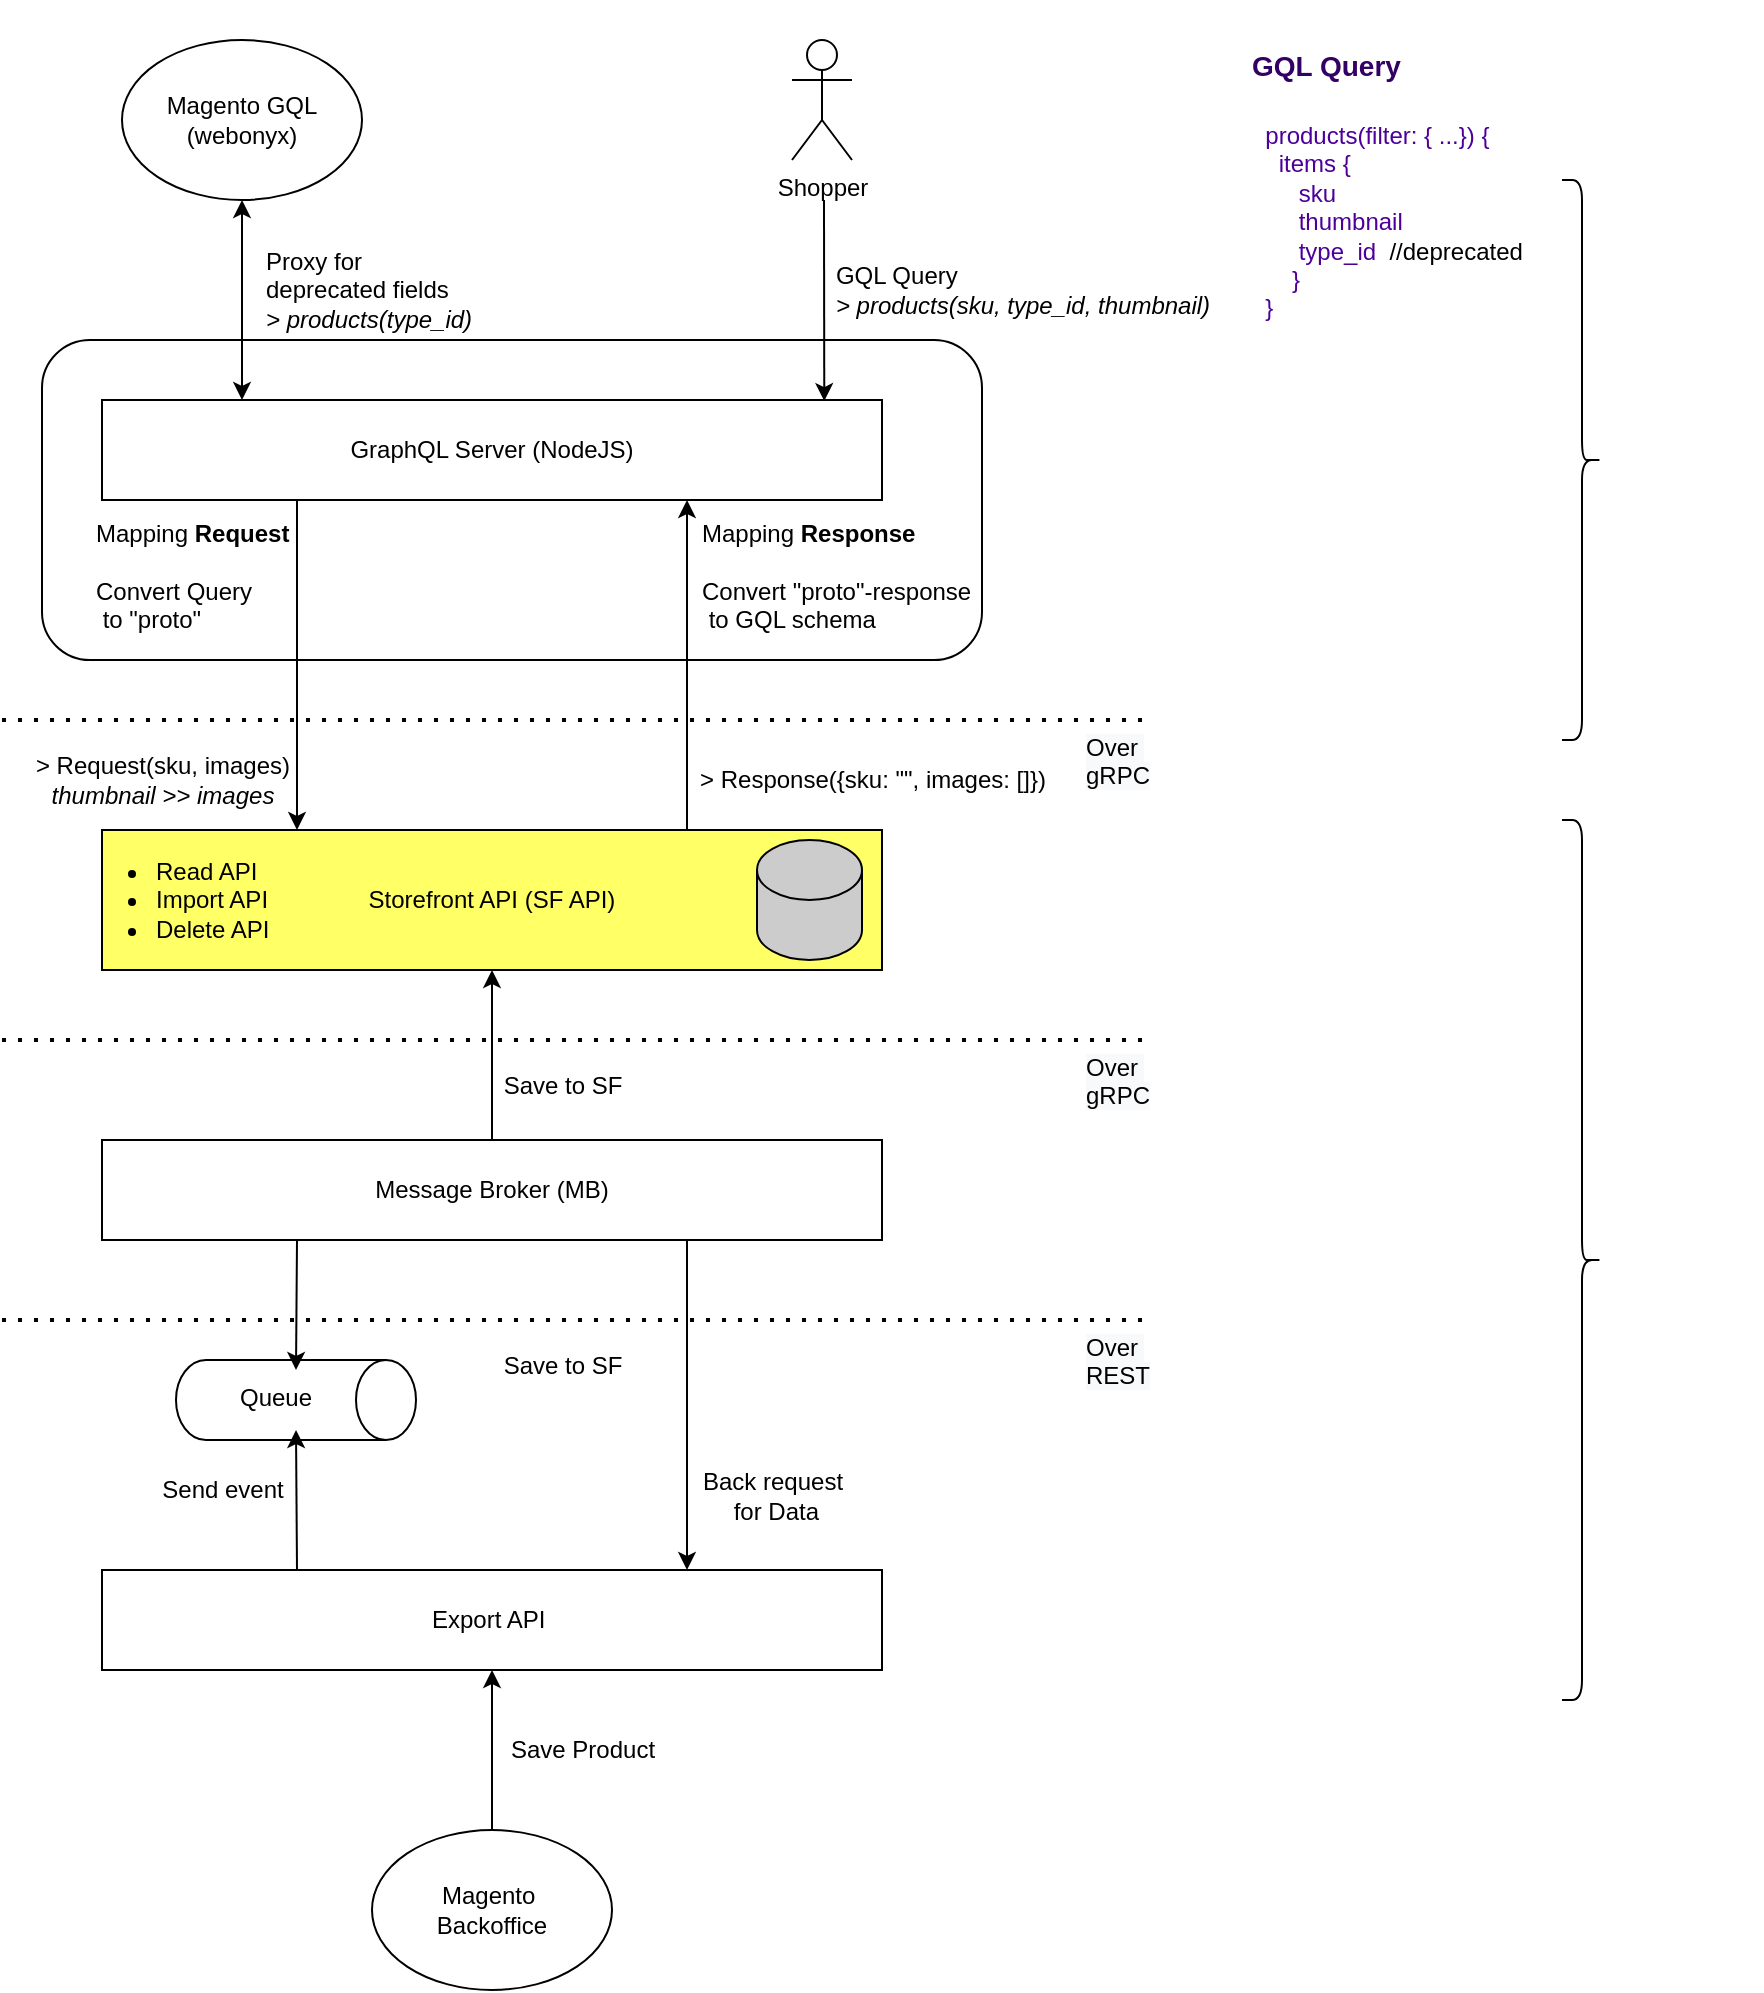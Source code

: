 <mxfile version="13.6.2" type="github">
  <diagram id="z_3OlUZgvgA4r3jRaCpC" name="Page-1">
    <mxGraphModel dx="1388" dy="1762" grid="1" gridSize="10" guides="1" tooltips="1" connect="1" arrows="1" fold="1" page="1" pageScale="1" pageWidth="850" pageHeight="1100" math="0" shadow="0">
      <root>
        <mxCell id="0" />
        <mxCell id="1" parent="0" />
        <mxCell id="u7dwvrxe1WehzBrC3Dti-39" value="" style="rounded=1;whiteSpace=wrap;html=1;" vertex="1" parent="1">
          <mxGeometry x="50" y="160" width="470" height="160" as="geometry" />
        </mxCell>
        <mxCell id="u7dwvrxe1WehzBrC3Dti-1" value="Export API&amp;nbsp;" style="rounded=0;whiteSpace=wrap;html=1;" vertex="1" parent="1">
          <mxGeometry x="80" y="775" width="390" height="50" as="geometry" />
        </mxCell>
        <mxCell id="u7dwvrxe1WehzBrC3Dti-2" value="Message Broker (MB)" style="rounded=0;whiteSpace=wrap;html=1;" vertex="1" parent="1">
          <mxGeometry x="80" y="560" width="390" height="50" as="geometry" />
        </mxCell>
        <mxCell id="u7dwvrxe1WehzBrC3Dti-3" value="Storefront API (SF API)" style="rounded=0;whiteSpace=wrap;html=1;fillColor=#FFFF66;" vertex="1" parent="1">
          <mxGeometry x="80" y="405" width="390" height="70" as="geometry" />
        </mxCell>
        <mxCell id="u7dwvrxe1WehzBrC3Dti-4" value="GraphQL Server (NodeJS)" style="rounded=0;whiteSpace=wrap;html=1;" vertex="1" parent="1">
          <mxGeometry x="80" y="190" width="390" height="50" as="geometry" />
        </mxCell>
        <mxCell id="u7dwvrxe1WehzBrC3Dti-15" value="" style="endArrow=classic;html=1;exitX=0.25;exitY=1;exitDx=0;exitDy=0;entryX=0.25;entryY=0;entryDx=0;entryDy=0;" edge="1" parent="1" source="u7dwvrxe1WehzBrC3Dti-4" target="u7dwvrxe1WehzBrC3Dti-3">
          <mxGeometry width="50" height="50" relative="1" as="geometry">
            <mxPoint x="190" y="370" as="sourcePoint" />
            <mxPoint x="240" y="320" as="targetPoint" />
          </mxGeometry>
        </mxCell>
        <mxCell id="u7dwvrxe1WehzBrC3Dti-16" value="" style="endArrow=classic;html=1;exitX=0.75;exitY=0;exitDx=0;exitDy=0;entryX=0.75;entryY=1;entryDx=0;entryDy=0;" edge="1" parent="1" source="u7dwvrxe1WehzBrC3Dti-3" target="u7dwvrxe1WehzBrC3Dti-4">
          <mxGeometry width="50" height="50" relative="1" as="geometry">
            <mxPoint x="187.5" y="250" as="sourcePoint" />
            <mxPoint x="187.5" y="330" as="targetPoint" />
          </mxGeometry>
        </mxCell>
        <mxCell id="u7dwvrxe1WehzBrC3Dti-17" value="Mapping &lt;b&gt;Request&lt;br&gt;&lt;/b&gt;&lt;br&gt;Convert Query&lt;br&gt;&amp;nbsp;to &quot;proto&quot;&amp;nbsp;" style="text;html=1;align=left;verticalAlign=middle;resizable=0;points=[];autosize=1;" vertex="1" parent="1">
          <mxGeometry x="75" y="248" width="110" height="60" as="geometry" />
        </mxCell>
        <mxCell id="u7dwvrxe1WehzBrC3Dti-18" value="Mapping &lt;b&gt;Response&lt;/b&gt;&lt;br&gt;&lt;br&gt;Convert &quot;proto&quot;-response&lt;br&gt;&amp;nbsp;to GQL schema&amp;nbsp;" style="text;html=1;align=left;verticalAlign=middle;resizable=0;points=[];autosize=1;" vertex="1" parent="1">
          <mxGeometry x="378" y="248" width="150" height="60" as="geometry" />
        </mxCell>
        <mxCell id="u7dwvrxe1WehzBrC3Dti-19" value="Send event" style="text;html=1;align=center;verticalAlign=middle;resizable=0;points=[];autosize=1;" vertex="1" parent="1">
          <mxGeometry x="100" y="725" width="80" height="20" as="geometry" />
        </mxCell>
        <mxCell id="u7dwvrxe1WehzBrC3Dti-20" value="" style="endArrow=classic;html=1;exitX=0.75;exitY=1;exitDx=0;exitDy=0;entryX=0.75;entryY=0;entryDx=0;entryDy=0;" edge="1" parent="1" source="u7dwvrxe1WehzBrC3Dti-2" target="u7dwvrxe1WehzBrC3Dti-1">
          <mxGeometry width="50" height="50" relative="1" as="geometry">
            <mxPoint x="187.5" y="380" as="sourcePoint" />
            <mxPoint x="187.5" y="460" as="targetPoint" />
          </mxGeometry>
        </mxCell>
        <mxCell id="u7dwvrxe1WehzBrC3Dti-21" value="Back request&lt;br&gt;&amp;nbsp;for Data" style="text;html=1;align=center;verticalAlign=middle;resizable=0;points=[];autosize=1;" vertex="1" parent="1">
          <mxGeometry x="370" y="723" width="90" height="30" as="geometry" />
        </mxCell>
        <mxCell id="u7dwvrxe1WehzBrC3Dti-27" value="Shopper" style="shape=umlActor;verticalLabelPosition=bottom;verticalAlign=top;html=1;outlineConnect=0;" vertex="1" parent="1">
          <mxGeometry x="425" y="10" width="30" height="60" as="geometry" />
        </mxCell>
        <mxCell id="u7dwvrxe1WehzBrC3Dti-28" value="" style="endArrow=classic;html=1;entryX=0.926;entryY=0.011;entryDx=0;entryDy=0;entryPerimeter=0;" edge="1" parent="1" target="u7dwvrxe1WehzBrC3Dti-4">
          <mxGeometry width="50" height="50" relative="1" as="geometry">
            <mxPoint x="441" y="90" as="sourcePoint" />
            <mxPoint x="350" y="200" as="targetPoint" />
          </mxGeometry>
        </mxCell>
        <mxCell id="u7dwvrxe1WehzBrC3Dti-29" value="Magento GQL&lt;br&gt;(webonyx)" style="ellipse;whiteSpace=wrap;html=1;" vertex="1" parent="1">
          <mxGeometry x="90" y="10" width="120" height="80" as="geometry" />
        </mxCell>
        <mxCell id="u7dwvrxe1WehzBrC3Dti-30" value="" style="endArrow=classic;startArrow=classic;html=1;entryX=0.5;entryY=1;entryDx=0;entryDy=0;" edge="1" parent="1" target="u7dwvrxe1WehzBrC3Dti-29">
          <mxGeometry width="50" height="50" relative="1" as="geometry">
            <mxPoint x="150" y="190" as="sourcePoint" />
            <mxPoint x="350" y="200" as="targetPoint" />
          </mxGeometry>
        </mxCell>
        <mxCell id="u7dwvrxe1WehzBrC3Dti-31" value="Proxy for&lt;br&gt;deprecated fields &lt;br&gt;&lt;i&gt;&amp;gt; products(type_id)&lt;/i&gt;" style="text;html=1;align=left;verticalAlign=middle;resizable=0;points=[];autosize=1;" vertex="1" parent="1">
          <mxGeometry x="160" y="110" width="120" height="50" as="geometry" />
        </mxCell>
        <mxCell id="u7dwvrxe1WehzBrC3Dti-32" value="&lt;div style=&quot;text-align: left&quot;&gt;&lt;span&gt;GQL Query&lt;/span&gt;&lt;/div&gt;&lt;div style=&quot;text-align: left&quot;&gt;&lt;span&gt;&lt;i&gt;&amp;gt; products(sku, type_id, thumbnail)&lt;/i&gt;&lt;/span&gt;&lt;/div&gt;" style="text;html=1;align=center;verticalAlign=middle;resizable=0;points=[];autosize=1;" vertex="1" parent="1">
          <mxGeometry x="440" y="120" width="200" height="30" as="geometry" />
        </mxCell>
        <mxCell id="u7dwvrxe1WehzBrC3Dti-34" value="&lt;h1&gt;&lt;font style=&quot;font-size: 14px&quot; color=&quot;#330066&quot;&gt;GQL Query&lt;/font&gt;&lt;/h1&gt;&lt;p&gt;&lt;font color=&quot;#4c0099&quot;&gt;&amp;nbsp; products(filter: { ...}) {&lt;br&gt;&lt;/font&gt;&lt;span style=&quot;color: rgb(76 , 0 , 153)&quot;&gt;&amp;nbsp; &amp;nbsp; items {&lt;br&gt;&lt;/span&gt;&lt;span style=&quot;color: rgb(76 , 0 , 153)&quot;&gt;&amp;nbsp; &amp;nbsp; &amp;nbsp; &amp;nbsp;sku&lt;br&gt;&amp;nbsp; &amp;nbsp; &amp;nbsp; &amp;nbsp;thumbnail&lt;br&gt;&lt;/span&gt;&lt;font color=&quot;#4c0099&quot;&gt;&amp;nbsp; &amp;nbsp; &amp;nbsp; &amp;nbsp;type_id&amp;nbsp;&lt;/font&gt;&lt;span&gt;&amp;nbsp;//deprecated&lt;br&gt;&lt;/span&gt;&lt;span style=&quot;color: rgb(76 , 0 , 153)&quot;&gt;&amp;nbsp; &amp;nbsp; &amp;nbsp; }&lt;br&gt;&amp;nbsp; }&amp;nbsp;&lt;/span&gt;&lt;/p&gt;" style="text;html=1;strokeColor=none;fillColor=none;spacing=5;spacingTop=-20;whiteSpace=wrap;overflow=hidden;rounded=0;" vertex="1" parent="1">
          <mxGeometry x="650" width="260" height="230" as="geometry" />
        </mxCell>
        <mxCell id="u7dwvrxe1WehzBrC3Dti-44" value="Magento&amp;nbsp;&lt;br&gt;Backoffice" style="ellipse;whiteSpace=wrap;html=1;" vertex="1" parent="1">
          <mxGeometry x="215" y="905" width="120" height="80" as="geometry" />
        </mxCell>
        <mxCell id="u7dwvrxe1WehzBrC3Dti-47" value="" style="group" vertex="1" connectable="0" parent="1">
          <mxGeometry x="275" y="855" width="90" height="20" as="geometry" />
        </mxCell>
        <mxCell id="u7dwvrxe1WehzBrC3Dti-45" value="" style="endArrow=classic;html=1;entryX=0.5;entryY=1;entryDx=0;entryDy=0;exitX=0.5;exitY=0;exitDx=0;exitDy=0;" edge="1" parent="u7dwvrxe1WehzBrC3Dti-47" source="u7dwvrxe1WehzBrC3Dti-44" target="u7dwvrxe1WehzBrC3Dti-1">
          <mxGeometry width="50" height="50" relative="1" as="geometry">
            <mxPoint x="-45" y="30" as="sourcePoint" />
            <mxPoint x="5" y="-20" as="targetPoint" />
          </mxGeometry>
        </mxCell>
        <mxCell id="u7dwvrxe1WehzBrC3Dti-46" value="Save Product" style="text;html=1;align=center;verticalAlign=middle;resizable=0;points=[];autosize=1;" vertex="1" parent="u7dwvrxe1WehzBrC3Dti-47">
          <mxGeometry width="90" height="20" as="geometry" />
        </mxCell>
        <mxCell id="u7dwvrxe1WehzBrC3Dti-48" value="" style="shape=cylinder2;whiteSpace=wrap;html=1;boundedLbl=1;backgroundOutline=1;size=15;fillColor=#CCCCCC;" vertex="1" parent="1">
          <mxGeometry x="407.5" y="410" width="52.5" height="60" as="geometry" />
        </mxCell>
        <mxCell id="u7dwvrxe1WehzBrC3Dti-12" style="edgeStyle=orthogonalEdgeStyle;rounded=0;orthogonalLoop=1;jettySize=auto;html=1;exitX=0.5;exitY=0;exitDx=0;exitDy=0;entryX=0.5;entryY=1;entryDx=0;entryDy=0;" edge="1" parent="1" source="u7dwvrxe1WehzBrC3Dti-2" target="u7dwvrxe1WehzBrC3Dti-3">
          <mxGeometry relative="1" as="geometry">
            <mxPoint x="269.787" y="509.851" as="sourcePoint" />
            <mxPoint x="270" y="480" as="targetPoint" />
          </mxGeometry>
        </mxCell>
        <mxCell id="u7dwvrxe1WehzBrC3Dti-54" value="" style="group" vertex="1" connectable="0" parent="1">
          <mxGeometry x="30" y="350.0" width="600" height="40.0" as="geometry" />
        </mxCell>
        <mxCell id="u7dwvrxe1WehzBrC3Dti-51" value="&lt;span style=&quot;color: rgb(0 , 0 , 0) ; font-family: &amp;#34;helvetica&amp;#34; ; font-size: 12px ; font-style: normal ; font-weight: 400 ; letter-spacing: normal ; text-align: left ; text-indent: 0px ; text-transform: none ; word-spacing: 0px ; background-color: rgb(248 , 249 , 250) ; display: inline ; float: none&quot;&gt;Over&amp;nbsp;&lt;/span&gt;&lt;br style=&quot;color: rgb(0 , 0 , 0) ; font-family: &amp;#34;helvetica&amp;#34; ; font-size: 12px ; font-style: normal ; font-weight: 400 ; letter-spacing: normal ; text-align: left ; text-indent: 0px ; text-transform: none ; word-spacing: 0px&quot;&gt;&lt;span style=&quot;color: rgb(0 , 0 , 0) ; font-family: &amp;#34;helvetica&amp;#34; ; font-size: 12px ; font-style: normal ; font-weight: 400 ; letter-spacing: normal ; text-align: left ; text-indent: 0px ; text-transform: none ; word-spacing: 0px ; background-color: rgb(248 , 249 , 250) ; display: inline ; float: none&quot;&gt;gRPC&lt;/span&gt;" style="text;whiteSpace=wrap;html=1;" vertex="1" parent="u7dwvrxe1WehzBrC3Dti-54">
          <mxGeometry x="540" y="1.137e-13" width="60" height="40" as="geometry" />
        </mxCell>
        <mxCell id="u7dwvrxe1WehzBrC3Dti-52" value="" style="endArrow=none;dashed=1;html=1;dashPattern=1 3;strokeWidth=2;entryX=0.5;entryY=0;entryDx=0;entryDy=0;" edge="1" parent="u7dwvrxe1WehzBrC3Dti-54" target="u7dwvrxe1WehzBrC3Dti-51">
          <mxGeometry width="50" height="50" relative="1" as="geometry">
            <mxPoint as="sourcePoint" />
            <mxPoint x="560" y="-10.0" as="targetPoint" />
          </mxGeometry>
        </mxCell>
        <mxCell id="u7dwvrxe1WehzBrC3Dti-63" value="&amp;gt; Request(sku, images)&lt;br&gt;&lt;i style=&quot;text-align: left&quot;&gt;thumbnail &amp;gt;&amp;gt; images&lt;/i&gt;" style="text;html=1;align=center;verticalAlign=middle;resizable=0;points=[];autosize=1;" vertex="1" parent="u7dwvrxe1WehzBrC3Dti-54">
          <mxGeometry x="10" y="15.0" width="140" height="30" as="geometry" />
        </mxCell>
        <mxCell id="u7dwvrxe1WehzBrC3Dti-64" value="&amp;gt; Response({sku: &quot;&quot;, images: []})&lt;br&gt;" style="text;html=1;align=center;verticalAlign=middle;resizable=0;points=[];autosize=1;" vertex="1" parent="u7dwvrxe1WehzBrC3Dti-54">
          <mxGeometry x="340" y="20.0" width="190" height="20" as="geometry" />
        </mxCell>
        <mxCell id="u7dwvrxe1WehzBrC3Dti-55" value="" style="group" vertex="1" connectable="0" parent="1">
          <mxGeometry x="30" y="510.0" width="600" height="40.0" as="geometry" />
        </mxCell>
        <mxCell id="u7dwvrxe1WehzBrC3Dti-56" value="&lt;span style=&quot;color: rgb(0 , 0 , 0) ; font-family: &amp;#34;helvetica&amp;#34; ; font-size: 12px ; font-style: normal ; font-weight: 400 ; letter-spacing: normal ; text-align: left ; text-indent: 0px ; text-transform: none ; word-spacing: 0px ; background-color: rgb(248 , 249 , 250) ; display: inline ; float: none&quot;&gt;Over&amp;nbsp;&lt;/span&gt;&lt;br style=&quot;color: rgb(0 , 0 , 0) ; font-family: &amp;#34;helvetica&amp;#34; ; font-size: 12px ; font-style: normal ; font-weight: 400 ; letter-spacing: normal ; text-align: left ; text-indent: 0px ; text-transform: none ; word-spacing: 0px&quot;&gt;&lt;span style=&quot;color: rgb(0 , 0 , 0) ; font-family: &amp;#34;helvetica&amp;#34; ; font-size: 12px ; font-style: normal ; font-weight: 400 ; letter-spacing: normal ; text-align: left ; text-indent: 0px ; text-transform: none ; word-spacing: 0px ; background-color: rgb(248 , 249 , 250) ; display: inline ; float: none&quot;&gt;gRPC&lt;/span&gt;" style="text;whiteSpace=wrap;html=1;" vertex="1" parent="u7dwvrxe1WehzBrC3Dti-55">
          <mxGeometry x="540" width="60" height="40" as="geometry" />
        </mxCell>
        <mxCell id="u7dwvrxe1WehzBrC3Dti-57" value="" style="endArrow=none;dashed=1;html=1;dashPattern=1 3;strokeWidth=2;entryX=0.5;entryY=0;entryDx=0;entryDy=0;" edge="1" parent="u7dwvrxe1WehzBrC3Dti-55" target="u7dwvrxe1WehzBrC3Dti-56">
          <mxGeometry width="50" height="50" relative="1" as="geometry">
            <mxPoint as="sourcePoint" />
            <mxPoint x="560" y="-10.0" as="targetPoint" />
          </mxGeometry>
        </mxCell>
        <mxCell id="u7dwvrxe1WehzBrC3Dti-42" value="" style="group" vertex="1" connectable="0" parent="u7dwvrxe1WehzBrC3Dti-55">
          <mxGeometry x="240" y="-20.0" width="80" height="52.612" as="geometry" />
        </mxCell>
        <mxCell id="u7dwvrxe1WehzBrC3Dti-22" value="Save to SF&lt;br&gt;" style="text;html=1;align=center;verticalAlign=middle;resizable=0;points=[];autosize=1;" vertex="1" parent="u7dwvrxe1WehzBrC3Dti-42">
          <mxGeometry x="5.333" y="32.612" width="70" height="20" as="geometry" />
        </mxCell>
        <mxCell id="u7dwvrxe1WehzBrC3Dti-58" value="" style="group" vertex="1" connectable="0" parent="1">
          <mxGeometry x="30" y="650.0" width="600" height="40.0" as="geometry" />
        </mxCell>
        <mxCell id="u7dwvrxe1WehzBrC3Dti-59" value="&lt;span style=&quot;color: rgb(0 , 0 , 0) ; font-family: &amp;#34;helvetica&amp;#34; ; font-size: 12px ; font-style: normal ; font-weight: 400 ; letter-spacing: normal ; text-align: left ; text-indent: 0px ; text-transform: none ; word-spacing: 0px ; background-color: rgb(248 , 249 , 250) ; display: inline ; float: none&quot;&gt;Over&amp;nbsp;&lt;/span&gt;&lt;br style=&quot;color: rgb(0 , 0 , 0) ; font-family: &amp;#34;helvetica&amp;#34; ; font-size: 12px ; font-style: normal ; font-weight: 400 ; letter-spacing: normal ; text-align: left ; text-indent: 0px ; text-transform: none ; word-spacing: 0px&quot;&gt;&lt;span style=&quot;color: rgb(0 , 0 , 0) ; font-family: &amp;#34;helvetica&amp;#34; ; font-size: 12px ; font-style: normal ; font-weight: 400 ; letter-spacing: normal ; text-align: left ; text-indent: 0px ; text-transform: none ; word-spacing: 0px ; background-color: rgb(248 , 249 , 250) ; display: inline ; float: none&quot;&gt;REST&lt;/span&gt;" style="text;whiteSpace=wrap;html=1;" vertex="1" parent="u7dwvrxe1WehzBrC3Dti-58">
          <mxGeometry x="540" width="60" height="40" as="geometry" />
        </mxCell>
        <mxCell id="u7dwvrxe1WehzBrC3Dti-60" value="" style="endArrow=none;dashed=1;html=1;dashPattern=1 3;strokeWidth=2;entryX=0.5;entryY=0;entryDx=0;entryDy=0;" edge="1" parent="u7dwvrxe1WehzBrC3Dti-58" target="u7dwvrxe1WehzBrC3Dti-59">
          <mxGeometry width="50" height="50" relative="1" as="geometry">
            <mxPoint as="sourcePoint" />
            <mxPoint x="560" y="-10.0" as="targetPoint" />
          </mxGeometry>
        </mxCell>
        <mxCell id="u7dwvrxe1WehzBrC3Dti-61" value="" style="group" vertex="1" connectable="0" parent="u7dwvrxe1WehzBrC3Dti-58">
          <mxGeometry x="240" y="-20.0" width="80" height="52.612" as="geometry" />
        </mxCell>
        <mxCell id="u7dwvrxe1WehzBrC3Dti-62" value="Save to SF&lt;br&gt;" style="text;html=1;align=center;verticalAlign=middle;resizable=0;points=[];autosize=1;" vertex="1" parent="u7dwvrxe1WehzBrC3Dti-61">
          <mxGeometry x="5.333" y="32.612" width="70" height="20" as="geometry" />
        </mxCell>
        <mxCell id="u7dwvrxe1WehzBrC3Dti-65" value="&lt;ul&gt;&lt;li&gt;Read API&amp;nbsp;&lt;/li&gt;&lt;li&gt;Import API&lt;/li&gt;&lt;li&gt;Delete API&lt;/li&gt;&lt;/ul&gt;" style="text;strokeColor=none;fillColor=none;html=1;whiteSpace=wrap;verticalAlign=middle;overflow=hidden;" vertex="1" parent="1">
          <mxGeometry x="65" y="400" width="105" height="80" as="geometry" />
        </mxCell>
        <mxCell id="u7dwvrxe1WehzBrC3Dti-68" value="" style="group" vertex="1" connectable="0" parent="1">
          <mxGeometry x="117" y="670" width="120" height="40" as="geometry" />
        </mxCell>
        <mxCell id="u7dwvrxe1WehzBrC3Dti-66" value="" style="shape=cylinder2;whiteSpace=wrap;html=1;boundedLbl=1;backgroundOutline=1;size=15;fillColor=#FFFFFF;rotation=90;" vertex="1" parent="u7dwvrxe1WehzBrC3Dti-68">
          <mxGeometry x="40" y="-40" width="40" height="120" as="geometry" />
        </mxCell>
        <mxCell id="u7dwvrxe1WehzBrC3Dti-67" value="&lt;meta charset=&quot;utf-8&quot;&gt;&lt;span style=&quot;color: rgb(0, 0, 0); font-family: helvetica; font-size: 12px; font-style: normal; font-weight: 400; letter-spacing: normal; text-align: center; text-indent: 0px; text-transform: none; word-spacing: 0px; background-color: rgb(255, 255, 255); display: inline; float: none;&quot;&gt;Queue&lt;/span&gt;" style="text;whiteSpace=wrap;html=1;" vertex="1" parent="u7dwvrxe1WehzBrC3Dti-68">
          <mxGeometry x="30" y="5" width="60" height="30" as="geometry" />
        </mxCell>
        <mxCell id="u7dwvrxe1WehzBrC3Dti-69" value="" style="endArrow=classic;html=1;entryX=0.5;entryY=1;entryDx=0;entryDy=0;exitX=0.25;exitY=0;exitDx=0;exitDy=0;" edge="1" parent="1" source="u7dwvrxe1WehzBrC3Dti-1" target="u7dwvrxe1WehzBrC3Dti-67">
          <mxGeometry width="50" height="50" relative="1" as="geometry">
            <mxPoint x="230" y="740" as="sourcePoint" />
            <mxPoint x="280" y="690" as="targetPoint" />
          </mxGeometry>
        </mxCell>
        <mxCell id="u7dwvrxe1WehzBrC3Dti-70" value="" style="endArrow=classic;html=1;entryX=0.5;entryY=0;entryDx=0;entryDy=0;exitX=0.25;exitY=1;exitDx=0;exitDy=0;" edge="1" parent="1" source="u7dwvrxe1WehzBrC3Dti-2" target="u7dwvrxe1WehzBrC3Dti-67">
          <mxGeometry width="50" height="50" relative="1" as="geometry">
            <mxPoint x="187.5" y="785" as="sourcePoint" />
            <mxPoint x="187" y="715" as="targetPoint" />
          </mxGeometry>
        </mxCell>
        <mxCell id="u7dwvrxe1WehzBrC3Dti-71" value="" style="shape=curlyBracket;whiteSpace=wrap;html=1;rounded=1;fillColor=#FFFFFF;direction=west;" vertex="1" parent="1">
          <mxGeometry x="810" y="80" width="20" height="280" as="geometry" />
        </mxCell>
        <mxCell id="u7dwvrxe1WehzBrC3Dti-72" value="" style="shape=curlyBracket;whiteSpace=wrap;html=1;rounded=1;fillColor=#FFFFFF;direction=west;" vertex="1" parent="1">
          <mxGeometry x="810" y="400" width="20" height="440" as="geometry" />
        </mxCell>
      </root>
    </mxGraphModel>
  </diagram>
</mxfile>
